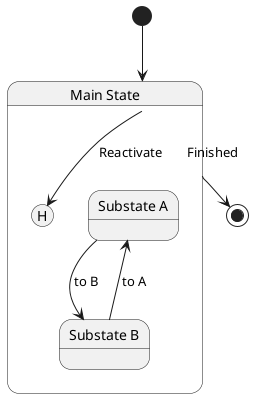 @startuml
state "Main State" as Main {
  state "Substate A" as A
  state "Substate B" as B
  A --> B: to B
  B --> A: to A
  Main --> [H]: Reactivate
}

[*] --> Main
Main --> [*] : Finished
@enduml